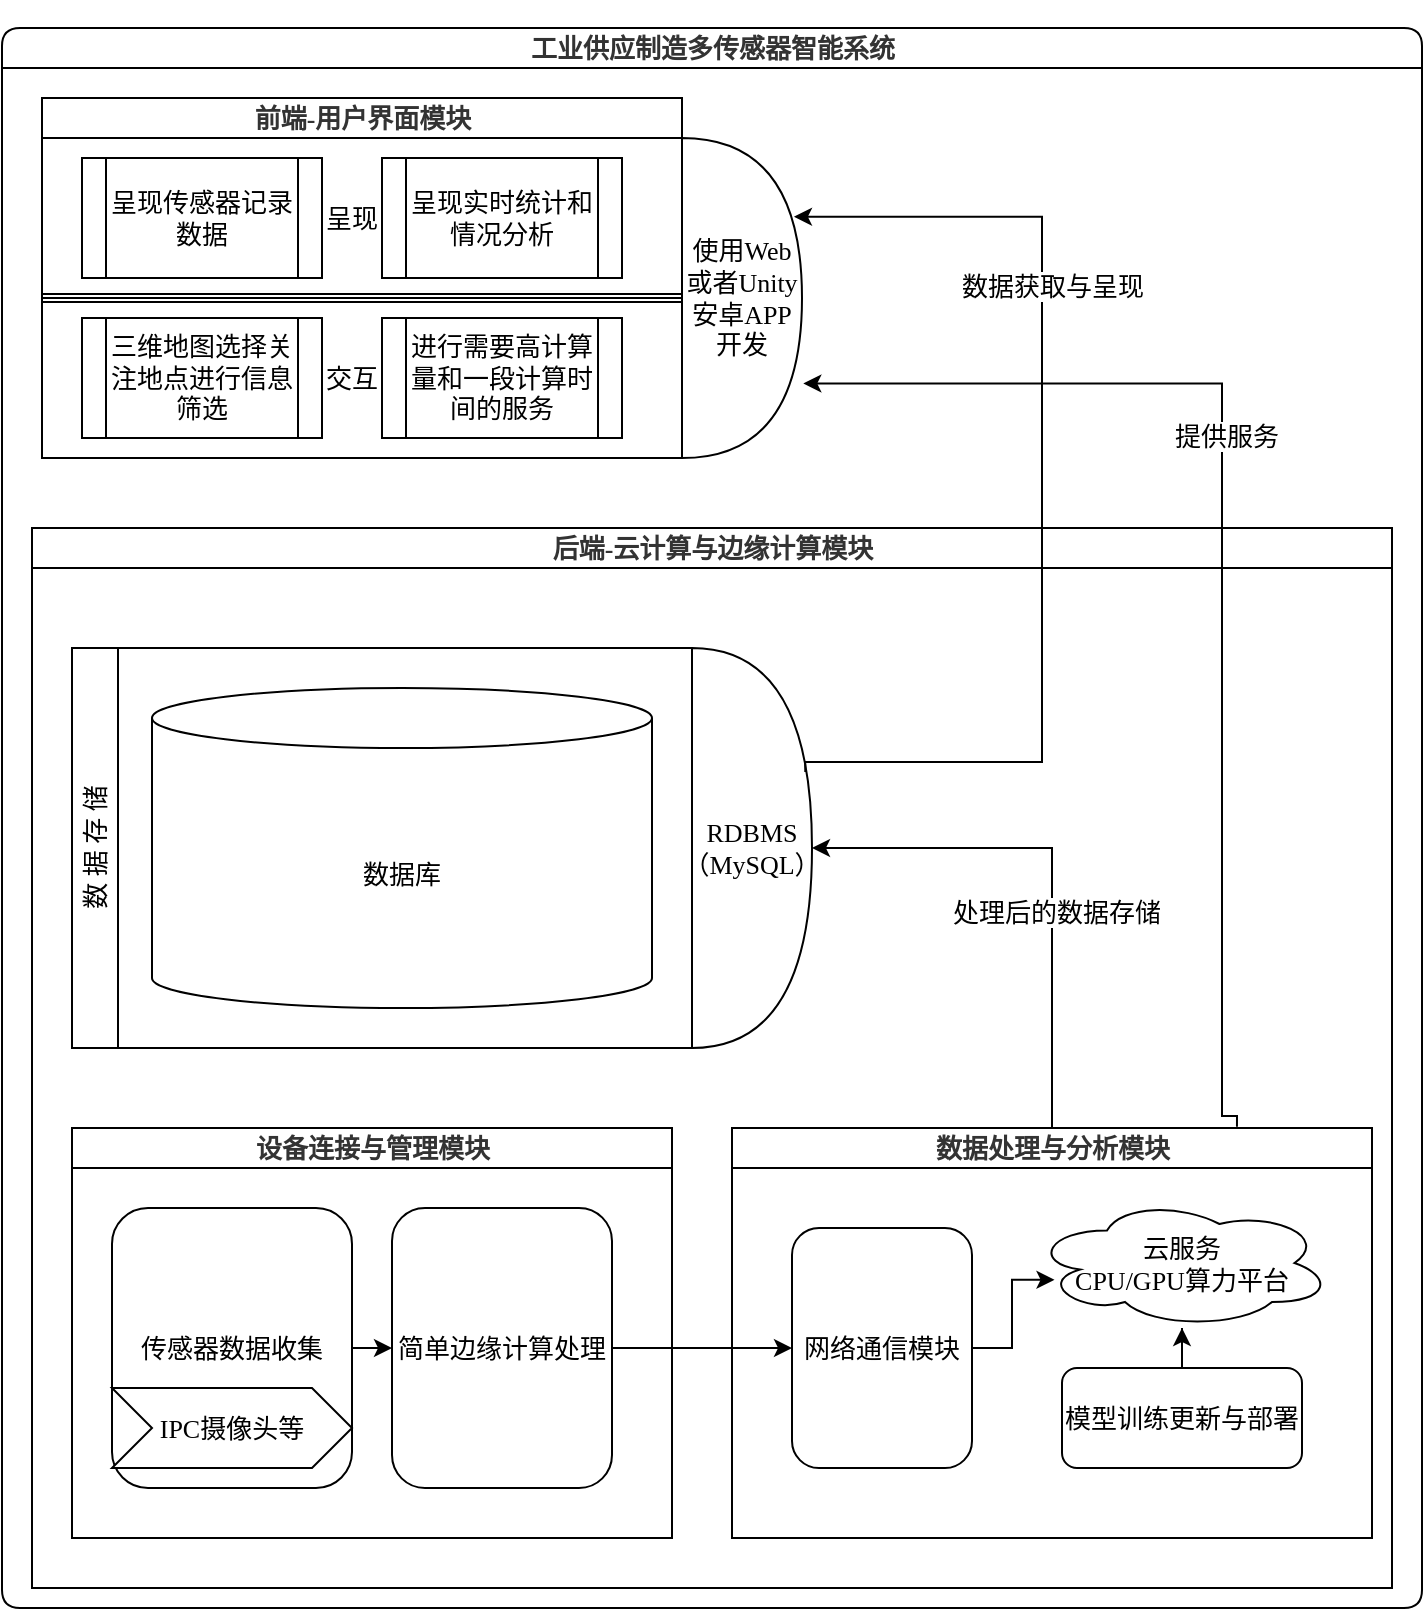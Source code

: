 <mxfile version="22.1.16" type="github">
  <diagram id="prtHgNgQTEPvFCAcTncT" name="Page-1">
    <mxGraphModel dx="1867" dy="689" grid="1" gridSize="10" guides="1" tooltips="1" connect="1" arrows="1" fold="1" page="1" pageScale="1" pageWidth="827" pageHeight="1169" math="0" shadow="0">
      <root>
        <mxCell id="0" />
        <mxCell id="1" parent="0" />
        <mxCell id="dNxyNK7c78bLwvsdeMH5-11" value="&lt;h1 style=&quot;box-sizing: border-box; break-inside: avoid; orphans: 4; font-size: 13px; margin-top: 1rem; margin-bottom: 1rem; position: relative; font-weight: var(--strong-weight); font-family: var(--heading-Latin-font), var(--title-Chinese-font), serif; column-span: all; counter-reset: h2 0; color: rgb(51, 51, 51); break-after: avoid !important;&quot; class=&quot;md-end-block md-heading md-focus&quot;&gt;工业供应制造多传感器智能系统&lt;/h1&gt;" style="swimlane;html=1;startSize=20;horizontal=1;containerType=tree;glass=0;rounded=1;fontSize=13;fontFamily=华文黑体;" parent="1" vertex="1">
          <mxGeometry x="-50" y="80" width="710" height="790" as="geometry">
            <mxRectangle x="50" y="90" width="90" height="30" as="alternateBounds" />
          </mxGeometry>
        </mxCell>
        <mxCell id="ObPVooxc1lWdbL7OaAck-6" value="&lt;h1 style=&quot;box-sizing: border-box; break-inside: avoid; orphans: 4; font-size: 13px; margin-top: 1rem; margin-bottom: 1rem; position: relative; font-weight: var(--strong-weight); font-family: var(--heading-Latin-font), var(--title-Chinese-font), serif; column-span: all; counter-reset: h2 0; color: rgb(51, 51, 51); break-after: avoid !important;&quot; class=&quot;md-end-block md-heading md-focus&quot;&gt;后端-云计算与边缘计算模块&lt;br style=&quot;font-size: 13px;&quot;&gt;&lt;/h1&gt;" style="swimlane;html=1;startSize=20;horizontal=1;containerType=tree;glass=0;fontSize=13;fontFamily=华文黑体;" parent="dNxyNK7c78bLwvsdeMH5-11" vertex="1">
          <mxGeometry x="15" y="250" width="680" height="530" as="geometry">
            <mxRectangle x="50" y="90" width="90" height="30" as="alternateBounds" />
          </mxGeometry>
        </mxCell>
        <mxCell id="ObPVooxc1lWdbL7OaAck-4" value="&lt;h1 style=&quot;box-sizing: border-box; break-inside: avoid; orphans: 4; font-size: 13px; margin-top: 1rem; margin-bottom: 1rem; position: relative; font-weight: var(--strong-weight); font-family: var(--heading-Latin-font), var(--title-Chinese-font), serif; column-span: all; counter-reset: h2 0; color: rgb(51, 51, 51); break-after: avoid !important;&quot; class=&quot;md-end-block md-heading md-focus&quot;&gt;设备连接与管理模块&lt;br style=&quot;font-size: 13px;&quot;&gt;&lt;/h1&gt;" style="swimlane;html=1;startSize=20;horizontal=1;containerType=tree;glass=0;fontSize=13;fontFamily=华文黑体;" parent="ObPVooxc1lWdbL7OaAck-6" vertex="1">
          <mxGeometry x="20" y="300" width="300" height="205" as="geometry">
            <mxRectangle x="50" y="90" width="90" height="30" as="alternateBounds" />
          </mxGeometry>
        </mxCell>
        <mxCell id="86Xb1vAnN2ALBix_kvTK-38" style="edgeStyle=orthogonalEdgeStyle;rounded=0;orthogonalLoop=1;jettySize=auto;html=1;exitX=1;exitY=0.5;exitDx=0;exitDy=0;entryX=0;entryY=0.5;entryDx=0;entryDy=0;fontSize=13;fontFamily=华文黑体;" edge="1" parent="ObPVooxc1lWdbL7OaAck-4" source="86Xb1vAnN2ALBix_kvTK-30" target="86Xb1vAnN2ALBix_kvTK-37">
          <mxGeometry relative="1" as="geometry" />
        </mxCell>
        <mxCell id="86Xb1vAnN2ALBix_kvTK-30" value="传感器数据收集" style="rounded=1;whiteSpace=wrap;html=1;fontSize=13;fontFamily=华文黑体;" vertex="1" parent="ObPVooxc1lWdbL7OaAck-4">
          <mxGeometry x="20" y="40" width="120" height="140" as="geometry" />
        </mxCell>
        <mxCell id="86Xb1vAnN2ALBix_kvTK-31" value="IPC摄像头等" style="shape=step;perimeter=stepPerimeter;whiteSpace=wrap;html=1;fixedSize=1;fontSize=13;fontFamily=华文黑体;" vertex="1" parent="ObPVooxc1lWdbL7OaAck-4">
          <mxGeometry x="20" y="130" width="120" height="40" as="geometry" />
        </mxCell>
        <mxCell id="86Xb1vAnN2ALBix_kvTK-37" value="简单边缘计算处理" style="rounded=1;whiteSpace=wrap;html=1;fontSize=13;fontFamily=华文黑体;" vertex="1" parent="ObPVooxc1lWdbL7OaAck-4">
          <mxGeometry x="160" y="40" width="110" height="140" as="geometry" />
        </mxCell>
        <mxCell id="ObPVooxc1lWdbL7OaAck-5" value="&lt;h1 style=&quot;box-sizing: border-box; break-inside: avoid; orphans: 4; font-size: 13px; margin-top: 1rem; margin-bottom: 1rem; position: relative; font-weight: var(--strong-weight); font-family: var(--heading-Latin-font), var(--title-Chinese-font), serif; column-span: all; counter-reset: h2 0; color: rgb(51, 51, 51); break-after: avoid !important;&quot; class=&quot;md-end-block md-heading md-focus&quot;&gt;数据处理与分析模块&lt;br style=&quot;font-size: 13px;&quot;&gt;&lt;/h1&gt;" style="swimlane;html=1;startSize=20;horizontal=1;containerType=tree;glass=0;fontSize=13;fontFamily=华文黑体;" parent="ObPVooxc1lWdbL7OaAck-6" vertex="1">
          <mxGeometry x="350" y="300" width="320" height="205" as="geometry">
            <mxRectangle x="50" y="90" width="90" height="30" as="alternateBounds" />
          </mxGeometry>
        </mxCell>
        <mxCell id="ObPVooxc1lWdbL7OaAck-8" value="云服务&lt;br style=&quot;font-size: 13px;&quot;&gt;CPU/GPU算力平台" style="ellipse;shape=cloud;whiteSpace=wrap;html=1;fontSize=13;fontFamily=华文黑体;" parent="ObPVooxc1lWdbL7OaAck-5" vertex="1">
          <mxGeometry x="150" y="35" width="150" height="65" as="geometry" />
        </mxCell>
        <mxCell id="86Xb1vAnN2ALBix_kvTK-33" value="网络通信模块" style="rounded=1;whiteSpace=wrap;html=1;fontSize=13;fontFamily=华文黑体;" vertex="1" parent="ObPVooxc1lWdbL7OaAck-5">
          <mxGeometry x="30" y="50" width="90" height="120" as="geometry" />
        </mxCell>
        <mxCell id="86Xb1vAnN2ALBix_kvTK-35" style="edgeStyle=orthogonalEdgeStyle;rounded=0;orthogonalLoop=1;jettySize=auto;html=1;fontSize=13;fontFamily=华文黑体;" edge="1" parent="ObPVooxc1lWdbL7OaAck-5" source="86Xb1vAnN2ALBix_kvTK-34" target="ObPVooxc1lWdbL7OaAck-8">
          <mxGeometry relative="1" as="geometry" />
        </mxCell>
        <mxCell id="86Xb1vAnN2ALBix_kvTK-34" value="模型训练更新与部署" style="rounded=1;whiteSpace=wrap;html=1;fontSize=13;fontFamily=华文黑体;" vertex="1" parent="ObPVooxc1lWdbL7OaAck-5">
          <mxGeometry x="165" y="120" width="120" height="50" as="geometry" />
        </mxCell>
        <mxCell id="86Xb1vAnN2ALBix_kvTK-39" style="edgeStyle=orthogonalEdgeStyle;rounded=0;orthogonalLoop=1;jettySize=auto;html=1;entryX=0.075;entryY=0.629;entryDx=0;entryDy=0;entryPerimeter=0;fontSize=13;fontFamily=华文黑体;" edge="1" parent="ObPVooxc1lWdbL7OaAck-5" source="86Xb1vAnN2ALBix_kvTK-33" target="ObPVooxc1lWdbL7OaAck-8">
          <mxGeometry relative="1" as="geometry" />
        </mxCell>
        <mxCell id="86Xb1vAnN2ALBix_kvTK-20" value="&lt;span style=&quot;font-weight: normal; font-size: 13px;&quot;&gt;数 据 存 储&lt;/span&gt;" style="swimlane;horizontal=0;whiteSpace=wrap;html=1;fontSize=13;fontFamily=华文黑体;" vertex="1" parent="ObPVooxc1lWdbL7OaAck-6">
          <mxGeometry x="20" y="60" width="310" height="200" as="geometry" />
        </mxCell>
        <mxCell id="ObPVooxc1lWdbL7OaAck-7" value="数据库" style="shape=cylinder3;whiteSpace=wrap;html=1;boundedLbl=1;backgroundOutline=1;size=15;fontSize=13;fontFamily=华文黑体;" parent="86Xb1vAnN2ALBix_kvTK-20" vertex="1">
          <mxGeometry x="40" y="20" width="250" height="160" as="geometry" />
        </mxCell>
        <mxCell id="86Xb1vAnN2ALBix_kvTK-22" value="RDBMS&lt;br style=&quot;font-size: 13px;&quot;&gt;（MySQL）" style="shape=or;whiteSpace=wrap;html=1;fontSize=13;fontFamily=华文黑体;" vertex="1" parent="ObPVooxc1lWdbL7OaAck-6">
          <mxGeometry x="330" y="60" width="60" height="200" as="geometry" />
        </mxCell>
        <mxCell id="86Xb1vAnN2ALBix_kvTK-23" style="edgeStyle=orthogonalEdgeStyle;rounded=0;orthogonalLoop=1;jettySize=auto;html=1;entryX=1;entryY=0.5;entryDx=0;entryDy=0;entryPerimeter=0;fontSize=13;fontFamily=华文黑体;" edge="1" parent="ObPVooxc1lWdbL7OaAck-6" source="ObPVooxc1lWdbL7OaAck-5" target="86Xb1vAnN2ALBix_kvTK-22">
          <mxGeometry relative="1" as="geometry" />
        </mxCell>
        <mxCell id="86Xb1vAnN2ALBix_kvTK-24" value="处理后的数据存储" style="edgeLabel;html=1;align=center;verticalAlign=middle;resizable=0;points=[];fontSize=13;fontFamily=华文黑体;" vertex="1" connectable="0" parent="86Xb1vAnN2ALBix_kvTK-23">
          <mxGeometry x="-0.171" y="-2" relative="1" as="geometry">
            <mxPoint as="offset" />
          </mxGeometry>
        </mxCell>
        <mxCell id="86Xb1vAnN2ALBix_kvTK-32" style="edgeStyle=orthogonalEdgeStyle;rounded=0;orthogonalLoop=1;jettySize=auto;html=1;exitX=1;exitY=0.5;exitDx=0;exitDy=0;entryX=0;entryY=0.5;entryDx=0;entryDy=0;fontSize=13;fontFamily=华文黑体;" edge="1" parent="ObPVooxc1lWdbL7OaAck-6" source="86Xb1vAnN2ALBix_kvTK-37" target="86Xb1vAnN2ALBix_kvTK-33">
          <mxGeometry relative="1" as="geometry">
            <mxPoint x="380" y="370" as="targetPoint" />
          </mxGeometry>
        </mxCell>
        <mxCell id="86Xb1vAnN2ALBix_kvTK-1" value="&lt;h1 style=&quot;box-sizing: border-box; break-inside: avoid; orphans: 4; font-size: 13px; margin-top: 1rem; margin-bottom: 1rem; position: relative; font-weight: var(--strong-weight); font-family: var(--heading-Latin-font), var(--title-Chinese-font), serif; column-span: all; counter-reset: h2 0; color: rgb(51, 51, 51); break-after: avoid !important;&quot; class=&quot;md-end-block md-heading md-focus&quot;&gt;前端-用户界面模块&lt;br style=&quot;font-size: 13px;&quot;&gt;&lt;/h1&gt;" style="swimlane;html=1;startSize=20;horizontal=1;containerType=tree;glass=0;fontSize=13;fontFamily=华文黑体;" vertex="1" parent="dNxyNK7c78bLwvsdeMH5-11">
          <mxGeometry x="20" y="35" width="320" height="180" as="geometry">
            <mxRectangle x="50" y="90" width="90" height="30" as="alternateBounds" />
          </mxGeometry>
        </mxCell>
        <mxCell id="86Xb1vAnN2ALBix_kvTK-2" value="呈现传感器记录数据" style="shape=process;whiteSpace=wrap;html=1;backgroundOutline=1;fontSize=13;fontFamily=华文黑体;" vertex="1" parent="86Xb1vAnN2ALBix_kvTK-1">
          <mxGeometry x="20" y="30" width="120" height="60" as="geometry" />
        </mxCell>
        <mxCell id="86Xb1vAnN2ALBix_kvTK-3" value="三维地图选择关注地点进行信息筛选" style="shape=process;whiteSpace=wrap;html=1;backgroundOutline=1;fontSize=13;fontFamily=华文黑体;" vertex="1" parent="86Xb1vAnN2ALBix_kvTK-1">
          <mxGeometry x="20" y="110" width="120" height="60" as="geometry" />
        </mxCell>
        <mxCell id="86Xb1vAnN2ALBix_kvTK-7" value="呈现" style="text;html=1;strokeColor=none;fillColor=none;align=center;verticalAlign=middle;whiteSpace=wrap;rounded=0;fontSize=13;fontFamily=华文黑体;" vertex="1" parent="86Xb1vAnN2ALBix_kvTK-1">
          <mxGeometry x="140" y="30" width="30" height="60" as="geometry" />
        </mxCell>
        <mxCell id="86Xb1vAnN2ALBix_kvTK-11" value="呈现实时统计和情况分析" style="shape=process;whiteSpace=wrap;html=1;backgroundOutline=1;fontSize=13;fontFamily=华文黑体;" vertex="1" parent="86Xb1vAnN2ALBix_kvTK-1">
          <mxGeometry x="170" y="30" width="120" height="60" as="geometry" />
        </mxCell>
        <mxCell id="86Xb1vAnN2ALBix_kvTK-17" value="进行需要高计算量和一段计算时间的服务" style="shape=process;whiteSpace=wrap;html=1;backgroundOutline=1;fontSize=13;fontFamily=华文黑体;" vertex="1" parent="86Xb1vAnN2ALBix_kvTK-1">
          <mxGeometry x="170" y="110" width="120" height="60" as="geometry" />
        </mxCell>
        <mxCell id="86Xb1vAnN2ALBix_kvTK-8" value="交互" style="text;html=1;strokeColor=none;fillColor=none;align=center;verticalAlign=middle;whiteSpace=wrap;rounded=0;fontSize=13;fontFamily=华文黑体;" vertex="1" parent="86Xb1vAnN2ALBix_kvTK-1">
          <mxGeometry x="140" y="110" width="30" height="60" as="geometry" />
        </mxCell>
        <mxCell id="86Xb1vAnN2ALBix_kvTK-19" value="使用Web或者Unity安卓APP开发" style="shape=or;whiteSpace=wrap;html=1;fontSize=13;fontFamily=华文黑体;" vertex="1" parent="dNxyNK7c78bLwvsdeMH5-11">
          <mxGeometry x="340" y="55" width="60" height="160" as="geometry" />
        </mxCell>
        <mxCell id="86Xb1vAnN2ALBix_kvTK-26" style="edgeStyle=orthogonalEdgeStyle;rounded=0;orthogonalLoop=1;jettySize=auto;html=1;entryX=0.933;entryY=0.246;entryDx=0;entryDy=0;entryPerimeter=0;exitX=0.944;exitY=0.31;exitDx=0;exitDy=0;exitPerimeter=0;fontSize=13;fontFamily=华文黑体;" edge="1" parent="dNxyNK7c78bLwvsdeMH5-11" source="86Xb1vAnN2ALBix_kvTK-22" target="86Xb1vAnN2ALBix_kvTK-19">
          <mxGeometry relative="1" as="geometry">
            <Array as="points">
              <mxPoint x="520" y="367" />
              <mxPoint x="520" y="94" />
            </Array>
          </mxGeometry>
        </mxCell>
        <mxCell id="86Xb1vAnN2ALBix_kvTK-27" value="数据获取与呈现" style="edgeLabel;html=1;align=center;verticalAlign=middle;resizable=0;points=[];fontSize=13;fontFamily=华文黑体;" vertex="1" connectable="0" parent="86Xb1vAnN2ALBix_kvTK-26">
          <mxGeometry x="0.228" relative="1" as="geometry">
            <mxPoint x="5" y="-42" as="offset" />
          </mxGeometry>
        </mxCell>
        <mxCell id="86Xb1vAnN2ALBix_kvTK-28" style="edgeStyle=orthogonalEdgeStyle;rounded=0;orthogonalLoop=1;jettySize=auto;html=1;entryX=1.011;entryY=0.767;entryDx=0;entryDy=0;entryPerimeter=0;exitX=0.789;exitY=-0.003;exitDx=0;exitDy=0;exitPerimeter=0;fontSize=13;fontFamily=华文黑体;" edge="1" parent="dNxyNK7c78bLwvsdeMH5-11" source="ObPVooxc1lWdbL7OaAck-5" target="86Xb1vAnN2ALBix_kvTK-19">
          <mxGeometry relative="1" as="geometry">
            <Array as="points">
              <mxPoint x="610" y="544" />
              <mxPoint x="610" y="178" />
            </Array>
          </mxGeometry>
        </mxCell>
        <mxCell id="86Xb1vAnN2ALBix_kvTK-29" value="提供服务" style="edgeLabel;html=1;align=center;verticalAlign=middle;resizable=0;points=[];fontSize=13;fontFamily=华文黑体;" vertex="1" connectable="0" parent="86Xb1vAnN2ALBix_kvTK-28">
          <mxGeometry x="0.201" y="-2" relative="1" as="geometry">
            <mxPoint as="offset" />
          </mxGeometry>
        </mxCell>
        <mxCell id="86Xb1vAnN2ALBix_kvTK-5" value="" style="endArrow=none;html=1;rounded=0;fontSize=13;fontFamily=华文黑体;" edge="1" parent="dNxyNK7c78bLwvsdeMH5-11">
          <mxGeometry width="50" height="50" relative="1" as="geometry">
            <mxPoint x="20" y="135" as="sourcePoint" />
            <mxPoint x="340" y="135" as="targetPoint" />
          </mxGeometry>
        </mxCell>
        <mxCell id="86Xb1vAnN2ALBix_kvTK-6" value="" style="shape=link;html=1;rounded=0;fontSize=13;fontFamily=华文黑体;" edge="1" parent="dNxyNK7c78bLwvsdeMH5-11">
          <mxGeometry width="100" relative="1" as="geometry">
            <mxPoint x="20" y="135" as="sourcePoint" />
            <mxPoint x="340" y="135" as="targetPoint" />
          </mxGeometry>
        </mxCell>
      </root>
    </mxGraphModel>
  </diagram>
</mxfile>
